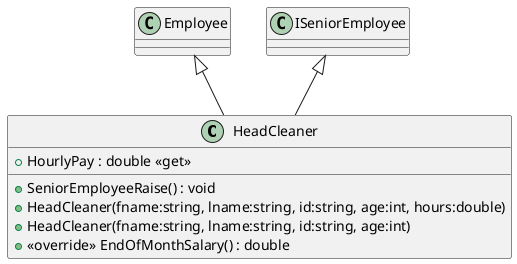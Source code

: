 @startuml
class HeadCleaner {
    + HourlyPay : double <<get>>
    + SeniorEmployeeRaise() : void
    + HeadCleaner(fname:string, lname:string, id:string, age:int, hours:double)
    + HeadCleaner(fname:string, lname:string, id:string, age:int)
    + <<override>> EndOfMonthSalary() : double
}
Employee <|-- HeadCleaner
ISeniorEmployee <|-- HeadCleaner
@enduml

